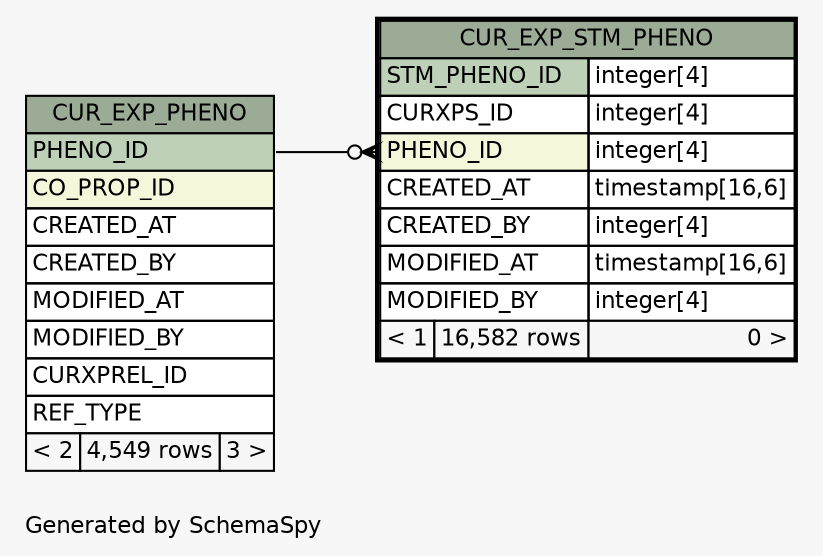 // dot 2.38.0 on Windows 10 10.0
// SchemaSpy rev Unknown
digraph "oneDegreeRelationshipsDiagram" {
  graph [
    rankdir="RL"
    bgcolor="#f7f7f7"
    label="\nGenerated by SchemaSpy"
    labeljust="l"
    nodesep="0.18"
    ranksep="0.46"
    fontname="Helvetica"
    fontsize="11"
  ];
  node [
    fontname="Helvetica"
    fontsize="11"
    shape="plaintext"
  ];
  edge [
    arrowsize="0.8"
  ];
  "CUR_EXP_STM_PHENO":"PHENO_ID":w -> "CUR_EXP_PHENO":"PHENO_ID":e [arrowhead=none dir=back arrowtail=crowodot];
  "CUR_EXP_PHENO" [
    label=<
    <TABLE BORDER="0" CELLBORDER="1" CELLSPACING="0" BGCOLOR="#ffffff">
      <TR><TD COLSPAN="3" BGCOLOR="#9bab96" ALIGN="CENTER">CUR_EXP_PHENO</TD></TR>
      <TR><TD PORT="PHENO_ID" COLSPAN="3" BGCOLOR="#bed1b8" ALIGN="LEFT">PHENO_ID</TD></TR>
      <TR><TD PORT="CO_PROP_ID" COLSPAN="3" BGCOLOR="#f4f7da" ALIGN="LEFT">CO_PROP_ID</TD></TR>
      <TR><TD PORT="CREATED_AT" COLSPAN="3" ALIGN="LEFT">CREATED_AT</TD></TR>
      <TR><TD PORT="CREATED_BY" COLSPAN="3" ALIGN="LEFT">CREATED_BY</TD></TR>
      <TR><TD PORT="MODIFIED_AT" COLSPAN="3" ALIGN="LEFT">MODIFIED_AT</TD></TR>
      <TR><TD PORT="MODIFIED_BY" COLSPAN="3" ALIGN="LEFT">MODIFIED_BY</TD></TR>
      <TR><TD PORT="CURXPREL_ID" COLSPAN="3" ALIGN="LEFT">CURXPREL_ID</TD></TR>
      <TR><TD PORT="REF_TYPE" COLSPAN="3" ALIGN="LEFT">REF_TYPE</TD></TR>
      <TR><TD ALIGN="LEFT" BGCOLOR="#f7f7f7">&lt; 2</TD><TD ALIGN="RIGHT" BGCOLOR="#f7f7f7">4,549 rows</TD><TD ALIGN="RIGHT" BGCOLOR="#f7f7f7">3 &gt;</TD></TR>
    </TABLE>>
    URL="CUR_EXP_PHENO.html"
    tooltip="CUR_EXP_PHENO"
  ];
  "CUR_EXP_STM_PHENO" [
    label=<
    <TABLE BORDER="2" CELLBORDER="1" CELLSPACING="0" BGCOLOR="#ffffff">
      <TR><TD COLSPAN="3" BGCOLOR="#9bab96" ALIGN="CENTER">CUR_EXP_STM_PHENO</TD></TR>
      <TR><TD PORT="STM_PHENO_ID" COLSPAN="2" BGCOLOR="#bed1b8" ALIGN="LEFT">STM_PHENO_ID</TD><TD PORT="STM_PHENO_ID.type" ALIGN="LEFT">integer[4]</TD></TR>
      <TR><TD PORT="CURXPS_ID" COLSPAN="2" ALIGN="LEFT">CURXPS_ID</TD><TD PORT="CURXPS_ID.type" ALIGN="LEFT">integer[4]</TD></TR>
      <TR><TD PORT="PHENO_ID" COLSPAN="2" BGCOLOR="#f4f7da" ALIGN="LEFT">PHENO_ID</TD><TD PORT="PHENO_ID.type" ALIGN="LEFT">integer[4]</TD></TR>
      <TR><TD PORT="CREATED_AT" COLSPAN="2" ALIGN="LEFT">CREATED_AT</TD><TD PORT="CREATED_AT.type" ALIGN="LEFT">timestamp[16,6]</TD></TR>
      <TR><TD PORT="CREATED_BY" COLSPAN="2" ALIGN="LEFT">CREATED_BY</TD><TD PORT="CREATED_BY.type" ALIGN="LEFT">integer[4]</TD></TR>
      <TR><TD PORT="MODIFIED_AT" COLSPAN="2" ALIGN="LEFT">MODIFIED_AT</TD><TD PORT="MODIFIED_AT.type" ALIGN="LEFT">timestamp[16,6]</TD></TR>
      <TR><TD PORT="MODIFIED_BY" COLSPAN="2" ALIGN="LEFT">MODIFIED_BY</TD><TD PORT="MODIFIED_BY.type" ALIGN="LEFT">integer[4]</TD></TR>
      <TR><TD ALIGN="LEFT" BGCOLOR="#f7f7f7">&lt; 1</TD><TD ALIGN="RIGHT" BGCOLOR="#f7f7f7">16,582 rows</TD><TD ALIGN="RIGHT" BGCOLOR="#f7f7f7">0 &gt;</TD></TR>
    </TABLE>>
    URL="CUR_EXP_STM_PHENO.html"
    tooltip="CUR_EXP_STM_PHENO"
  ];
}
